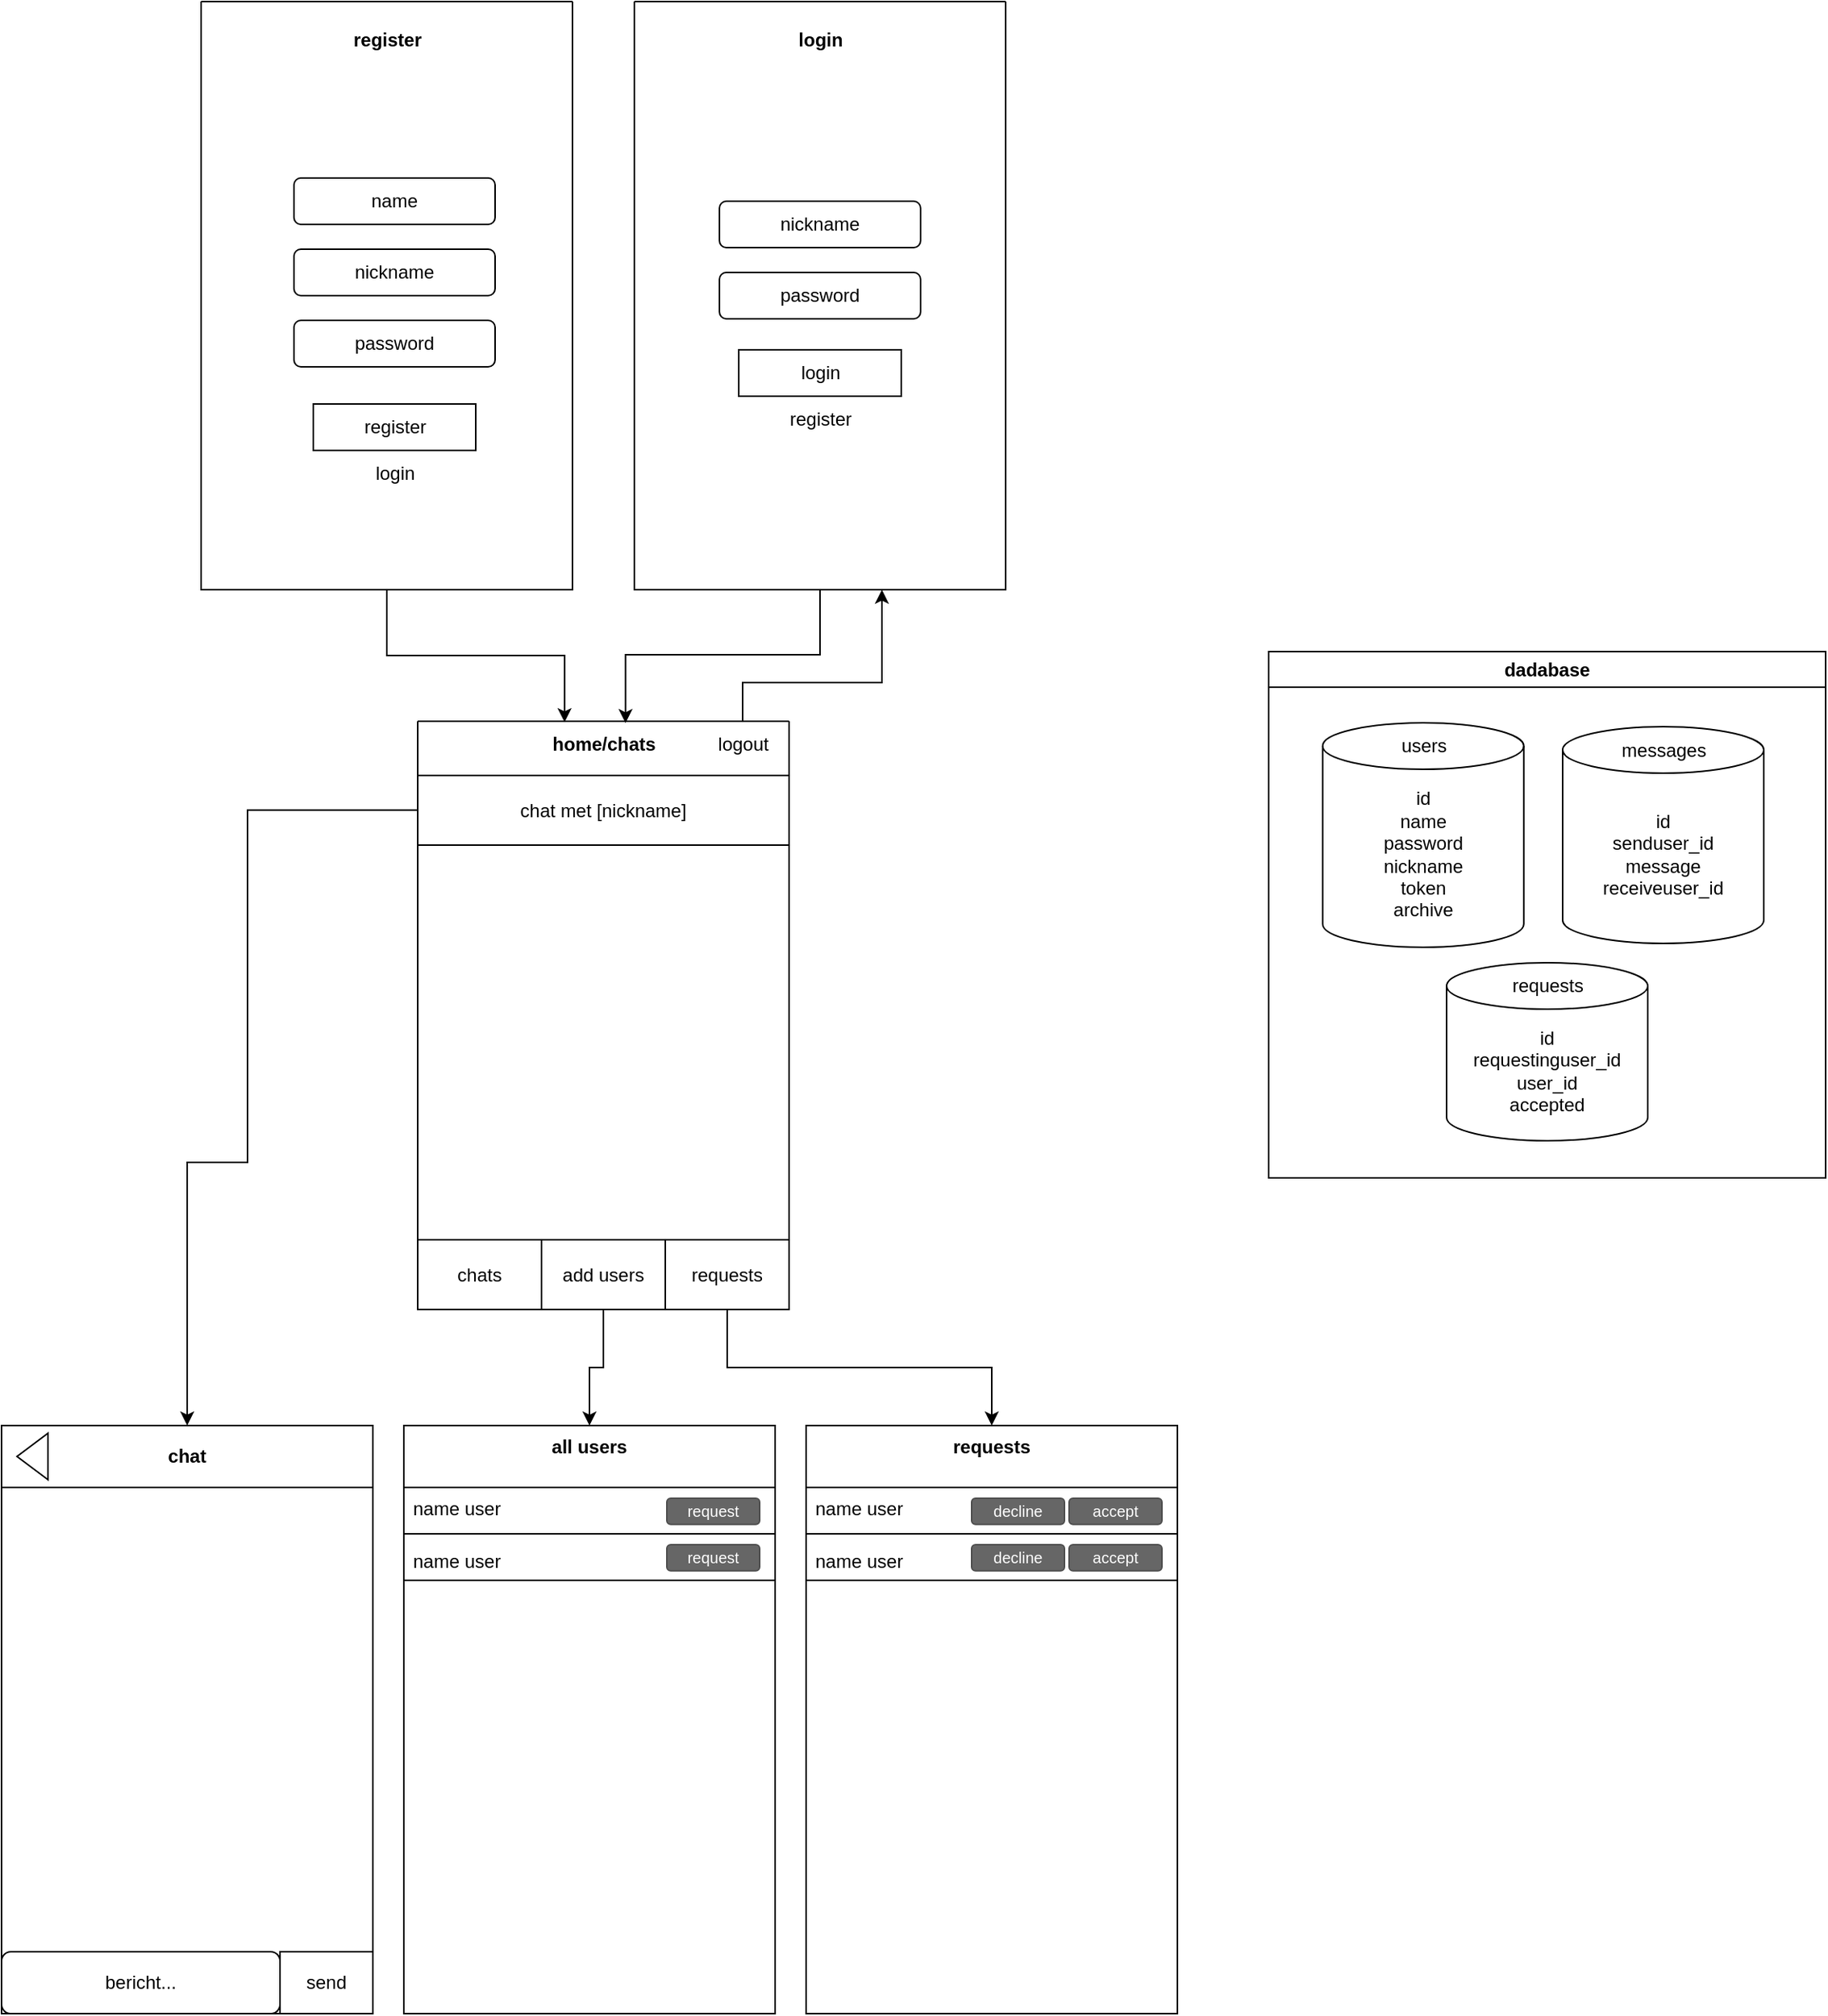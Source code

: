 <mxfile version="21.0.6" type="device"><diagram name="Pagina-1" id="dV2hDbp6ddojHQCFKcbB"><mxGraphModel dx="1434" dy="916" grid="1" gridSize="10" guides="1" tooltips="1" connect="1" arrows="1" fold="1" page="1" pageScale="1" pageWidth="827" pageHeight="1169" math="0" shadow="0"><root><mxCell id="0"/><mxCell id="1" parent="0"/><mxCell id="Xq2AvHkgt0iFfLM96D-m-31" style="edgeStyle=orthogonalEdgeStyle;rounded=0;orthogonalLoop=1;jettySize=auto;html=1;exitX=0.5;exitY=1;exitDx=0;exitDy=0;entryX=0.221;entryY=0.019;entryDx=0;entryDy=0;entryPerimeter=0;" parent="1" source="Xq2AvHkgt0iFfLM96D-m-3" target="Xq2AvHkgt0iFfLM96D-m-20" edge="1"><mxGeometry relative="1" as="geometry"/></mxCell><mxCell id="Xq2AvHkgt0iFfLM96D-m-3" value="" style="swimlane;startSize=0;" parent="1" vertex="1"><mxGeometry x="280" y="120" width="240" height="380" as="geometry"/></mxCell><mxCell id="Xq2AvHkgt0iFfLM96D-m-4" value="password" style="rounded=1;whiteSpace=wrap;html=1;" parent="Xq2AvHkgt0iFfLM96D-m-3" vertex="1"><mxGeometry x="60" y="206" width="130" height="30" as="geometry"/></mxCell><mxCell id="Xq2AvHkgt0iFfLM96D-m-6" value="nickname" style="rounded=1;whiteSpace=wrap;html=1;" parent="Xq2AvHkgt0iFfLM96D-m-3" vertex="1"><mxGeometry x="60" y="160" width="130" height="30" as="geometry"/></mxCell><mxCell id="Xq2AvHkgt0iFfLM96D-m-5" value="name" style="rounded=1;whiteSpace=wrap;html=1;" parent="Xq2AvHkgt0iFfLM96D-m-3" vertex="1"><mxGeometry x="60" y="114" width="130" height="30" as="geometry"/></mxCell><mxCell id="Xq2AvHkgt0iFfLM96D-m-7" value="register" style="rounded=0;whiteSpace=wrap;html=1;" parent="Xq2AvHkgt0iFfLM96D-m-3" vertex="1"><mxGeometry x="72.5" y="260" width="105" height="30" as="geometry"/></mxCell><mxCell id="Xq2AvHkgt0iFfLM96D-m-13" value="&lt;b&gt;register&lt;/b&gt;" style="text;html=1;align=center;verticalAlign=middle;resizable=0;points=[];autosize=1;strokeColor=none;fillColor=none;" parent="Xq2AvHkgt0iFfLM96D-m-3" vertex="1"><mxGeometry x="85" y="10" width="70" height="30" as="geometry"/></mxCell><mxCell id="Xq2AvHkgt0iFfLM96D-m-99" value="login" style="text;html=1;align=center;verticalAlign=middle;resizable=0;points=[];autosize=1;strokeColor=none;fillColor=none;" parent="Xq2AvHkgt0iFfLM96D-m-3" vertex="1"><mxGeometry x="100" y="290" width="50" height="30" as="geometry"/></mxCell><mxCell id="Xq2AvHkgt0iFfLM96D-m-32" style="edgeStyle=orthogonalEdgeStyle;rounded=0;orthogonalLoop=1;jettySize=auto;html=1;exitX=0.5;exitY=1;exitDx=0;exitDy=0;entryX=0.659;entryY=0.038;entryDx=0;entryDy=0;entryPerimeter=0;" parent="1" source="Xq2AvHkgt0iFfLM96D-m-8" target="Xq2AvHkgt0iFfLM96D-m-20" edge="1"><mxGeometry relative="1" as="geometry"><Array as="points"><mxPoint x="680" y="542"/><mxPoint x="554" y="542"/></Array></mxGeometry></mxCell><mxCell id="Xq2AvHkgt0iFfLM96D-m-8" value="" style="swimlane;startSize=0;" parent="1" vertex="1"><mxGeometry x="560" y="120" width="240" height="380" as="geometry"/></mxCell><mxCell id="Xq2AvHkgt0iFfLM96D-m-10" value="nickname" style="rounded=1;whiteSpace=wrap;html=1;" parent="Xq2AvHkgt0iFfLM96D-m-8" vertex="1"><mxGeometry x="55" y="129" width="130" height="30" as="geometry"/></mxCell><mxCell id="Xq2AvHkgt0iFfLM96D-m-12" value="login" style="rounded=0;whiteSpace=wrap;html=1;" parent="Xq2AvHkgt0iFfLM96D-m-8" vertex="1"><mxGeometry x="67.5" y="225" width="105" height="30" as="geometry"/></mxCell><mxCell id="Xq2AvHkgt0iFfLM96D-m-14" value="&lt;b&gt;login&lt;/b&gt;" style="text;html=1;align=center;verticalAlign=middle;resizable=0;points=[];autosize=1;strokeColor=none;fillColor=none;" parent="Xq2AvHkgt0iFfLM96D-m-8" vertex="1"><mxGeometry x="95" y="10" width="50" height="30" as="geometry"/></mxCell><mxCell id="Xq2AvHkgt0iFfLM96D-m-21" value="register" style="text;html=1;align=center;verticalAlign=middle;resizable=0;points=[];autosize=1;strokeColor=none;fillColor=none;" parent="Xq2AvHkgt0iFfLM96D-m-8" vertex="1"><mxGeometry x="90" y="255" width="60" height="30" as="geometry"/></mxCell><mxCell id="Xq2AvHkgt0iFfLM96D-m-97" value="password" style="rounded=1;whiteSpace=wrap;html=1;" parent="Xq2AvHkgt0iFfLM96D-m-8" vertex="1"><mxGeometry x="55" y="175" width="130" height="30" as="geometry"/></mxCell><mxCell id="Xq2AvHkgt0iFfLM96D-m-95" style="edgeStyle=orthogonalEdgeStyle;rounded=0;orthogonalLoop=1;jettySize=auto;html=1;exitX=0.5;exitY=1;exitDx=0;exitDy=0;entryX=0.5;entryY=0;entryDx=0;entryDy=0;" parent="1" source="Xq2AvHkgt0iFfLM96D-m-15" target="Xq2AvHkgt0iFfLM96D-m-76" edge="1"><mxGeometry relative="1" as="geometry"/></mxCell><mxCell id="Xq2AvHkgt0iFfLM96D-m-15" value="" style="swimlane;startSize=0;" parent="1" vertex="1"><mxGeometry x="420" y="585" width="240" height="380" as="geometry"/></mxCell><mxCell id="Xq2AvHkgt0iFfLM96D-m-20" value="&lt;b&gt;home/chats&lt;/b&gt;" style="text;html=1;align=center;verticalAlign=middle;resizable=0;points=[];autosize=1;strokeColor=none;fillColor=none;" parent="Xq2AvHkgt0iFfLM96D-m-15" vertex="1"><mxGeometry x="75" width="90" height="30" as="geometry"/></mxCell><mxCell id="Xq2AvHkgt0iFfLM96D-m-23" value="add users" style="rounded=0;whiteSpace=wrap;html=1;" parent="Xq2AvHkgt0iFfLM96D-m-15" vertex="1"><mxGeometry x="80" y="335" width="80" height="45" as="geometry"/></mxCell><mxCell id="Xq2AvHkgt0iFfLM96D-m-41" value="logout" style="text;html=1;align=center;verticalAlign=middle;resizable=0;points=[];autosize=1;strokeColor=none;fillColor=none;" parent="Xq2AvHkgt0iFfLM96D-m-15" vertex="1"><mxGeometry x="180" width="60" height="30" as="geometry"/></mxCell><mxCell id="Xq2AvHkgt0iFfLM96D-m-83" value="requests" style="rounded=0;whiteSpace=wrap;html=1;" parent="Xq2AvHkgt0iFfLM96D-m-15" vertex="1"><mxGeometry x="160" y="335" width="80" height="45" as="geometry"/></mxCell><mxCell id="Xq2AvHkgt0iFfLM96D-m-114" value="chat met [nickname]" style="rounded=0;whiteSpace=wrap;html=1;" parent="Xq2AvHkgt0iFfLM96D-m-15" vertex="1"><mxGeometry y="35" width="240" height="45" as="geometry"/></mxCell><mxCell id="Xq2AvHkgt0iFfLM96D-m-96" style="edgeStyle=orthogonalEdgeStyle;rounded=0;orthogonalLoop=1;jettySize=auto;html=1;entryX=0.5;entryY=0;entryDx=0;entryDy=0;exitX=0.002;exitY=0.151;exitDx=0;exitDy=0;exitPerimeter=0;" parent="1" source="Xq2AvHkgt0iFfLM96D-m-15" target="Xq2AvHkgt0iFfLM96D-m-30" edge="1"><mxGeometry relative="1" as="geometry"><Array as="points"><mxPoint x="310" y="642"/><mxPoint x="310" y="870"/><mxPoint x="271" y="870"/></Array></mxGeometry></mxCell><mxCell id="Xq2AvHkgt0iFfLM96D-m-22" value="chats" style="rounded=0;whiteSpace=wrap;html=1;" parent="1" vertex="1"><mxGeometry x="420" y="920" width="80" height="45" as="geometry"/></mxCell><mxCell id="Xq2AvHkgt0iFfLM96D-m-24" value="" style="swimlane;startSize=0;" parent="1" vertex="1"><mxGeometry x="411" y="1040" width="240" height="380" as="geometry"/></mxCell><mxCell id="Xq2AvHkgt0iFfLM96D-m-76" value="all users" style="swimlane;fontStyle=1;align=center;verticalAlign=top;childLayout=stackLayout;horizontal=1;startSize=40;horizontalStack=0;resizeParent=1;resizeParentMax=0;resizeLast=0;collapsible=1;marginBottom=0;" parent="Xq2AvHkgt0iFfLM96D-m-24" vertex="1"><mxGeometry width="240" height="100" as="geometry"/></mxCell><mxCell id="Xq2AvHkgt0iFfLM96D-m-77" value="name user" style="text;strokeColor=none;fillColor=none;align=left;verticalAlign=top;spacingLeft=4;spacingRight=4;overflow=hidden;rotatable=0;points=[[0,0.5],[1,0.5]];portConstraint=eastwest;" parent="Xq2AvHkgt0iFfLM96D-m-76" vertex="1"><mxGeometry y="40" width="240" height="26" as="geometry"/></mxCell><mxCell id="Xq2AvHkgt0iFfLM96D-m-78" value="" style="line;strokeWidth=1;fillColor=none;align=left;verticalAlign=middle;spacingTop=-1;spacingLeft=3;spacingRight=3;rotatable=0;labelPosition=right;points=[];portConstraint=eastwest;strokeColor=inherit;" parent="Xq2AvHkgt0iFfLM96D-m-76" vertex="1"><mxGeometry y="66" width="240" height="8" as="geometry"/></mxCell><mxCell id="Xq2AvHkgt0iFfLM96D-m-79" value="name user" style="text;strokeColor=none;fillColor=none;align=left;verticalAlign=top;spacingLeft=4;spacingRight=4;overflow=hidden;rotatable=0;points=[[0,0.5],[1,0.5]];portConstraint=eastwest;" parent="Xq2AvHkgt0iFfLM96D-m-76" vertex="1"><mxGeometry y="74" width="240" height="26" as="geometry"/></mxCell><mxCell id="Xq2AvHkgt0iFfLM96D-m-80" value="request" style="rounded=1;html=1;shadow=0;dashed=0;whiteSpace=wrap;fontSize=10;fillColor=#666666;align=center;strokeColor=#4D4D4D;fontColor=#ffffff;" parent="Xq2AvHkgt0iFfLM96D-m-24" vertex="1"><mxGeometry x="170" y="47" width="60" height="16.88" as="geometry"/></mxCell><mxCell id="Xq2AvHkgt0iFfLM96D-m-81" value="request" style="rounded=1;html=1;shadow=0;dashed=0;whiteSpace=wrap;fontSize=10;fillColor=#666666;align=center;strokeColor=#4D4D4D;fontColor=#ffffff;" parent="Xq2AvHkgt0iFfLM96D-m-24" vertex="1"><mxGeometry x="170" y="77" width="60" height="16.88" as="geometry"/></mxCell><mxCell id="Xq2AvHkgt0iFfLM96D-m-33" value="" style="swimlane;startSize=0;" parent="1" vertex="1"><mxGeometry x="151" y="1040" width="240" height="380" as="geometry"/></mxCell><mxCell id="Xq2AvHkgt0iFfLM96D-m-35" value="send" style="rounded=0;whiteSpace=wrap;html=1;" parent="Xq2AvHkgt0iFfLM96D-m-33" vertex="1"><mxGeometry x="180" y="340" width="60" height="40" as="geometry"/></mxCell><mxCell id="Xq2AvHkgt0iFfLM96D-m-36" value="bericht..." style="rounded=1;whiteSpace=wrap;html=1;" parent="Xq2AvHkgt0iFfLM96D-m-33" vertex="1"><mxGeometry y="340" width="180" height="40" as="geometry"/></mxCell><mxCell id="Xq2AvHkgt0iFfLM96D-m-30" value="&lt;b&gt;chat&lt;/b&gt;" style="rounded=0;whiteSpace=wrap;html=1;" parent="Xq2AvHkgt0iFfLM96D-m-33" vertex="1"><mxGeometry width="240" height="40" as="geometry"/></mxCell><mxCell id="Xq2AvHkgt0iFfLM96D-m-40" value="" style="triangle;whiteSpace=wrap;html=1;rotation=-180;" parent="Xq2AvHkgt0iFfLM96D-m-33" vertex="1"><mxGeometry x="10" y="5" width="20" height="30" as="geometry"/></mxCell><mxCell id="Xq2AvHkgt0iFfLM96D-m-42" style="edgeStyle=orthogonalEdgeStyle;rounded=0;orthogonalLoop=1;jettySize=auto;html=1;" parent="1" source="Xq2AvHkgt0iFfLM96D-m-15" target="Xq2AvHkgt0iFfLM96D-m-8" edge="1"><mxGeometry relative="1" as="geometry"><mxPoint x="720" y="510" as="targetPoint"/><Array as="points"><mxPoint x="630" y="560"/><mxPoint x="720" y="560"/></Array></mxGeometry></mxCell><mxCell id="Xq2AvHkgt0iFfLM96D-m-84" value="" style="swimlane;startSize=0;" parent="1" vertex="1"><mxGeometry x="671" y="1040" width="240" height="380" as="geometry"/></mxCell><mxCell id="Xq2AvHkgt0iFfLM96D-m-85" value="requests" style="swimlane;fontStyle=1;align=center;verticalAlign=top;childLayout=stackLayout;horizontal=1;startSize=40;horizontalStack=0;resizeParent=1;resizeParentMax=0;resizeLast=0;collapsible=1;marginBottom=0;" parent="Xq2AvHkgt0iFfLM96D-m-84" vertex="1"><mxGeometry width="240" height="100" as="geometry"/></mxCell><mxCell id="Xq2AvHkgt0iFfLM96D-m-86" value="name user" style="text;strokeColor=none;fillColor=none;align=left;verticalAlign=top;spacingLeft=4;spacingRight=4;overflow=hidden;rotatable=0;points=[[0,0.5],[1,0.5]];portConstraint=eastwest;" parent="Xq2AvHkgt0iFfLM96D-m-85" vertex="1"><mxGeometry y="40" width="240" height="26" as="geometry"/></mxCell><mxCell id="Xq2AvHkgt0iFfLM96D-m-87" value="" style="line;strokeWidth=1;fillColor=none;align=left;verticalAlign=middle;spacingTop=-1;spacingLeft=3;spacingRight=3;rotatable=0;labelPosition=right;points=[];portConstraint=eastwest;strokeColor=inherit;" parent="Xq2AvHkgt0iFfLM96D-m-85" vertex="1"><mxGeometry y="66" width="240" height="8" as="geometry"/></mxCell><mxCell id="Xq2AvHkgt0iFfLM96D-m-88" value="name user" style="text;strokeColor=none;fillColor=none;align=left;verticalAlign=top;spacingLeft=4;spacingRight=4;overflow=hidden;rotatable=0;points=[[0,0.5],[1,0.5]];portConstraint=eastwest;" parent="Xq2AvHkgt0iFfLM96D-m-85" vertex="1"><mxGeometry y="74" width="240" height="26" as="geometry"/></mxCell><mxCell id="Xq2AvHkgt0iFfLM96D-m-89" value="accept" style="rounded=1;html=1;shadow=0;dashed=0;whiteSpace=wrap;fontSize=10;fillColor=#666666;align=center;strokeColor=#4D4D4D;fontColor=#ffffff;" parent="Xq2AvHkgt0iFfLM96D-m-84" vertex="1"><mxGeometry x="170" y="47" width="60" height="16.88" as="geometry"/></mxCell><mxCell id="Xq2AvHkgt0iFfLM96D-m-90" value="decline" style="rounded=1;html=1;shadow=0;dashed=0;whiteSpace=wrap;fontSize=10;fillColor=#666666;align=center;strokeColor=#4D4D4D;fontColor=#ffffff;" parent="Xq2AvHkgt0iFfLM96D-m-84" vertex="1"><mxGeometry x="107" y="47" width="60" height="16.88" as="geometry"/></mxCell><mxCell id="Xq2AvHkgt0iFfLM96D-m-91" style="edgeStyle=orthogonalEdgeStyle;rounded=0;orthogonalLoop=1;jettySize=auto;html=1;entryX=0.5;entryY=0;entryDx=0;entryDy=0;exitX=0.5;exitY=1;exitDx=0;exitDy=0;" parent="1" source="Xq2AvHkgt0iFfLM96D-m-83" target="Xq2AvHkgt0iFfLM96D-m-85" edge="1"><mxGeometry relative="1" as="geometry"/></mxCell><mxCell id="Xq2AvHkgt0iFfLM96D-m-92" value="decline" style="rounded=1;html=1;shadow=0;dashed=0;whiteSpace=wrap;fontSize=10;fillColor=#666666;align=center;strokeColor=#4D4D4D;fontColor=#ffffff;" parent="1" vertex="1"><mxGeometry x="778" y="1117" width="60" height="16.88" as="geometry"/></mxCell><mxCell id="Xq2AvHkgt0iFfLM96D-m-94" value="accept" style="rounded=1;html=1;shadow=0;dashed=0;whiteSpace=wrap;fontSize=10;fillColor=#666666;align=center;strokeColor=#4D4D4D;fontColor=#ffffff;" parent="1" vertex="1"><mxGeometry x="841" y="1117" width="60" height="16.88" as="geometry"/></mxCell><mxCell id="Xq2AvHkgt0iFfLM96D-m-113" value="dadabase" style="swimlane;whiteSpace=wrap;html=1;" parent="1" vertex="1"><mxGeometry x="970" y="540" width="360" height="340" as="geometry"/></mxCell><mxCell id="Xq2AvHkgt0iFfLM96D-m-98" value="id&lt;br&gt;name&lt;br&gt;password&lt;br&gt;nickname&lt;br&gt;token&lt;br&gt;archive" style="shape=cylinder3;whiteSpace=wrap;html=1;boundedLbl=1;backgroundOutline=1;size=15;" parent="1" vertex="1"><mxGeometry x="1004.88" y="586" width="130" height="145" as="geometry"/></mxCell><mxCell id="Xq2AvHkgt0iFfLM96D-m-100" value="users" style="text;html=1;align=center;verticalAlign=middle;resizable=0;points=[];autosize=1;strokeColor=none;fillColor=none;" parent="1" vertex="1"><mxGeometry x="1044.88" y="586" width="50" height="30" as="geometry"/></mxCell><mxCell id="Xq2AvHkgt0iFfLM96D-m-101" value="id&lt;br&gt;requestinguser_id&lt;br&gt;user_id&lt;br&gt;accepted" style="shape=cylinder3;whiteSpace=wrap;html=1;boundedLbl=1;backgroundOutline=1;size=15;" parent="1" vertex="1"><mxGeometry x="1085" y="741" width="130" height="115" as="geometry"/></mxCell><mxCell id="Xq2AvHkgt0iFfLM96D-m-102" value="requests" style="text;html=1;align=center;verticalAlign=middle;resizable=0;points=[];autosize=1;strokeColor=none;fillColor=none;" parent="1" vertex="1"><mxGeometry x="1115" y="741" width="70" height="30" as="geometry"/></mxCell><mxCell id="Xq2AvHkgt0iFfLM96D-m-109" value="id&lt;br&gt;senduser_id&lt;br&gt;message&lt;br&gt;receiveuser_id" style="shape=cylinder3;whiteSpace=wrap;html=1;boundedLbl=1;backgroundOutline=1;size=15;" parent="1" vertex="1"><mxGeometry x="1160" y="588.5" width="130" height="140" as="geometry"/></mxCell><mxCell id="Xq2AvHkgt0iFfLM96D-m-110" value="messages" style="text;html=1;align=center;verticalAlign=middle;resizable=0;points=[];autosize=1;strokeColor=none;fillColor=none;" parent="1" vertex="1"><mxGeometry x="1185" y="588.5" width="80" height="30" as="geometry"/></mxCell></root></mxGraphModel></diagram></mxfile>